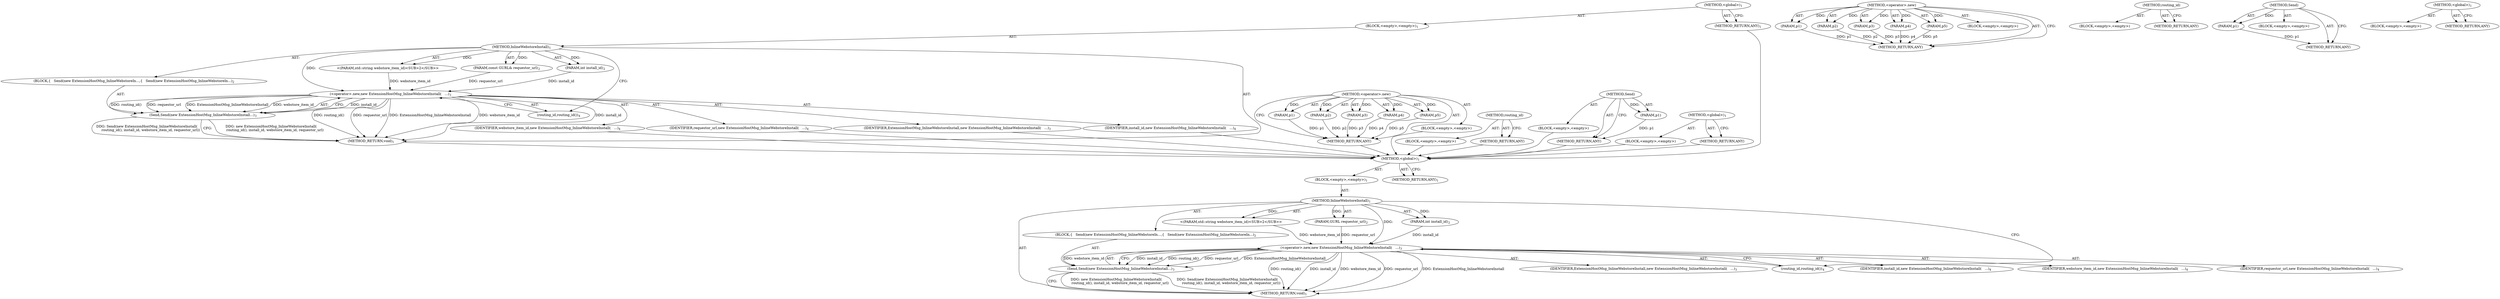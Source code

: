 digraph "&lt;global&gt;" {
vulnerable_6 [label=<(METHOD,&lt;global&gt;)<SUB>1</SUB>>];
vulnerable_7 [label=<(BLOCK,&lt;empty&gt;,&lt;empty&gt;)<SUB>1</SUB>>];
vulnerable_8 [label=<(METHOD,InlineWebstoreInstall)<SUB>1</SUB>>];
vulnerable_9 [label=<(PARAM,int install_id)<SUB>2</SUB>>];
vulnerable_10 [label="<(PARAM,std::string webstore_item_id)<SUB>2</SUB>>"];
vulnerable_11 [label=<(PARAM,GURL requestor_url)<SUB>2</SUB>>];
vulnerable_12 [label=<(BLOCK,{
   Send(new ExtensionHostMsg_InlineWebstoreIn...,{
   Send(new ExtensionHostMsg_InlineWebstoreIn...)<SUB>2</SUB>>];
vulnerable_13 [label=<(Send,Send(new ExtensionHostMsg_InlineWebstoreInstall...)<SUB>3</SUB>>];
vulnerable_14 [label=<(&lt;operator&gt;.new,new ExtensionHostMsg_InlineWebstoreInstall(
   ...)<SUB>3</SUB>>];
vulnerable_15 [label=<(IDENTIFIER,ExtensionHostMsg_InlineWebstoreInstall,new ExtensionHostMsg_InlineWebstoreInstall(
   ...)<SUB>3</SUB>>];
vulnerable_16 [label=<(routing_id,routing_id())<SUB>4</SUB>>];
vulnerable_17 [label=<(IDENTIFIER,install_id,new ExtensionHostMsg_InlineWebstoreInstall(
   ...)<SUB>4</SUB>>];
vulnerable_18 [label=<(IDENTIFIER,webstore_item_id,new ExtensionHostMsg_InlineWebstoreInstall(
   ...)<SUB>4</SUB>>];
vulnerable_19 [label=<(IDENTIFIER,requestor_url,new ExtensionHostMsg_InlineWebstoreInstall(
   ...)<SUB>4</SUB>>];
vulnerable_20 [label=<(METHOD_RETURN,void)<SUB>1</SUB>>];
vulnerable_22 [label=<(METHOD_RETURN,ANY)<SUB>1</SUB>>];
vulnerable_47 [label=<(METHOD,&lt;operator&gt;.new)>];
vulnerable_48 [label=<(PARAM,p1)>];
vulnerable_49 [label=<(PARAM,p2)>];
vulnerable_50 [label=<(PARAM,p3)>];
vulnerable_51 [label=<(PARAM,p4)>];
vulnerable_52 [label=<(PARAM,p5)>];
vulnerable_53 [label=<(BLOCK,&lt;empty&gt;,&lt;empty&gt;)>];
vulnerable_54 [label=<(METHOD_RETURN,ANY)>];
vulnerable_55 [label=<(METHOD,routing_id)>];
vulnerable_56 [label=<(BLOCK,&lt;empty&gt;,&lt;empty&gt;)>];
vulnerable_57 [label=<(METHOD_RETURN,ANY)>];
vulnerable_43 [label=<(METHOD,Send)>];
vulnerable_44 [label=<(PARAM,p1)>];
vulnerable_45 [label=<(BLOCK,&lt;empty&gt;,&lt;empty&gt;)>];
vulnerable_46 [label=<(METHOD_RETURN,ANY)>];
vulnerable_37 [label=<(METHOD,&lt;global&gt;)<SUB>1</SUB>>];
vulnerable_38 [label=<(BLOCK,&lt;empty&gt;,&lt;empty&gt;)>];
vulnerable_39 [label=<(METHOD_RETURN,ANY)>];
fixed_6 [label=<(METHOD,&lt;global&gt;)<SUB>1</SUB>>];
fixed_7 [label=<(BLOCK,&lt;empty&gt;,&lt;empty&gt;)<SUB>1</SUB>>];
fixed_8 [label=<(METHOD,InlineWebstoreInstall)<SUB>1</SUB>>];
fixed_9 [label=<(PARAM,int install_id)<SUB>2</SUB>>];
fixed_10 [label="<(PARAM,std::string webstore_item_id)<SUB>2</SUB>>"];
fixed_11 [label=<(PARAM,const GURL&amp; requestor_url)<SUB>2</SUB>>];
fixed_12 [label=<(BLOCK,{
   Send(new ExtensionHostMsg_InlineWebstoreIn...,{
   Send(new ExtensionHostMsg_InlineWebstoreIn...)<SUB>2</SUB>>];
fixed_13 [label=<(Send,Send(new ExtensionHostMsg_InlineWebstoreInstall...)<SUB>3</SUB>>];
fixed_14 [label=<(&lt;operator&gt;.new,new ExtensionHostMsg_InlineWebstoreInstall(
   ...)<SUB>3</SUB>>];
fixed_15 [label=<(IDENTIFIER,ExtensionHostMsg_InlineWebstoreInstall,new ExtensionHostMsg_InlineWebstoreInstall(
   ...)<SUB>3</SUB>>];
fixed_16 [label=<(routing_id,routing_id())<SUB>4</SUB>>];
fixed_17 [label=<(IDENTIFIER,install_id,new ExtensionHostMsg_InlineWebstoreInstall(
   ...)<SUB>4</SUB>>];
fixed_18 [label=<(IDENTIFIER,webstore_item_id,new ExtensionHostMsg_InlineWebstoreInstall(
   ...)<SUB>4</SUB>>];
fixed_19 [label=<(IDENTIFIER,requestor_url,new ExtensionHostMsg_InlineWebstoreInstall(
   ...)<SUB>4</SUB>>];
fixed_20 [label=<(METHOD_RETURN,void)<SUB>1</SUB>>];
fixed_22 [label=<(METHOD_RETURN,ANY)<SUB>1</SUB>>];
fixed_47 [label=<(METHOD,&lt;operator&gt;.new)>];
fixed_48 [label=<(PARAM,p1)>];
fixed_49 [label=<(PARAM,p2)>];
fixed_50 [label=<(PARAM,p3)>];
fixed_51 [label=<(PARAM,p4)>];
fixed_52 [label=<(PARAM,p5)>];
fixed_53 [label=<(BLOCK,&lt;empty&gt;,&lt;empty&gt;)>];
fixed_54 [label=<(METHOD_RETURN,ANY)>];
fixed_55 [label=<(METHOD,routing_id)>];
fixed_56 [label=<(BLOCK,&lt;empty&gt;,&lt;empty&gt;)>];
fixed_57 [label=<(METHOD_RETURN,ANY)>];
fixed_43 [label=<(METHOD,Send)>];
fixed_44 [label=<(PARAM,p1)>];
fixed_45 [label=<(BLOCK,&lt;empty&gt;,&lt;empty&gt;)>];
fixed_46 [label=<(METHOD_RETURN,ANY)>];
fixed_37 [label=<(METHOD,&lt;global&gt;)<SUB>1</SUB>>];
fixed_38 [label=<(BLOCK,&lt;empty&gt;,&lt;empty&gt;)>];
fixed_39 [label=<(METHOD_RETURN,ANY)>];
vulnerable_6 -> vulnerable_7  [key=0, label="AST: "];
vulnerable_6 -> vulnerable_22  [key=0, label="AST: "];
vulnerable_6 -> vulnerable_22  [key=1, label="CFG: "];
vulnerable_7 -> vulnerable_8  [key=0, label="AST: "];
vulnerable_8 -> vulnerable_9  [key=0, label="AST: "];
vulnerable_8 -> vulnerable_9  [key=1, label="DDG: "];
vulnerable_8 -> vulnerable_10  [key=0, label="AST: "];
vulnerable_8 -> vulnerable_10  [key=1, label="DDG: "];
vulnerable_8 -> vulnerable_11  [key=0, label="AST: "];
vulnerable_8 -> vulnerable_11  [key=1, label="DDG: "];
vulnerable_8 -> vulnerable_12  [key=0, label="AST: "];
vulnerable_8 -> vulnerable_20  [key=0, label="AST: "];
vulnerable_8 -> vulnerable_16  [key=0, label="CFG: "];
vulnerable_8 -> vulnerable_14  [key=0, label="DDG: "];
vulnerable_9 -> vulnerable_14  [key=0, label="DDG: install_id"];
vulnerable_10 -> vulnerable_14  [key=0, label="DDG: webstore_item_id"];
vulnerable_11 -> vulnerable_14  [key=0, label="DDG: requestor_url"];
vulnerable_12 -> vulnerable_13  [key=0, label="AST: "];
vulnerable_13 -> vulnerable_14  [key=0, label="AST: "];
vulnerable_13 -> vulnerable_20  [key=0, label="CFG: "];
vulnerable_13 -> vulnerable_20  [key=1, label="DDG: new ExtensionHostMsg_InlineWebstoreInstall(
       routing_id(), install_id, webstore_item_id, requestor_url)"];
vulnerable_13 -> vulnerable_20  [key=2, label="DDG: Send(new ExtensionHostMsg_InlineWebstoreInstall(
       routing_id(), install_id, webstore_item_id, requestor_url))"];
vulnerable_14 -> vulnerable_15  [key=0, label="AST: "];
vulnerable_14 -> vulnerable_16  [key=0, label="AST: "];
vulnerable_14 -> vulnerable_17  [key=0, label="AST: "];
vulnerable_14 -> vulnerable_18  [key=0, label="AST: "];
vulnerable_14 -> vulnerable_19  [key=0, label="AST: "];
vulnerable_14 -> vulnerable_13  [key=0, label="CFG: "];
vulnerable_14 -> vulnerable_13  [key=1, label="DDG: install_id"];
vulnerable_14 -> vulnerable_13  [key=2, label="DDG: routing_id()"];
vulnerable_14 -> vulnerable_13  [key=3, label="DDG: requestor_url"];
vulnerable_14 -> vulnerable_13  [key=4, label="DDG: ExtensionHostMsg_InlineWebstoreInstall"];
vulnerable_14 -> vulnerable_13  [key=5, label="DDG: webstore_item_id"];
vulnerable_14 -> vulnerable_20  [key=0, label="DDG: routing_id()"];
vulnerable_14 -> vulnerable_20  [key=1, label="DDG: install_id"];
vulnerable_14 -> vulnerable_20  [key=2, label="DDG: webstore_item_id"];
vulnerable_14 -> vulnerable_20  [key=3, label="DDG: requestor_url"];
vulnerable_14 -> vulnerable_20  [key=4, label="DDG: ExtensionHostMsg_InlineWebstoreInstall"];
vulnerable_16 -> vulnerable_14  [key=0, label="CFG: "];
vulnerable_47 -> vulnerable_48  [key=0, label="AST: "];
vulnerable_47 -> vulnerable_48  [key=1, label="DDG: "];
vulnerable_47 -> vulnerable_53  [key=0, label="AST: "];
vulnerable_47 -> vulnerable_49  [key=0, label="AST: "];
vulnerable_47 -> vulnerable_49  [key=1, label="DDG: "];
vulnerable_47 -> vulnerable_54  [key=0, label="AST: "];
vulnerable_47 -> vulnerable_54  [key=1, label="CFG: "];
vulnerable_47 -> vulnerable_50  [key=0, label="AST: "];
vulnerable_47 -> vulnerable_50  [key=1, label="DDG: "];
vulnerable_47 -> vulnerable_51  [key=0, label="AST: "];
vulnerable_47 -> vulnerable_51  [key=1, label="DDG: "];
vulnerable_47 -> vulnerable_52  [key=0, label="AST: "];
vulnerable_47 -> vulnerable_52  [key=1, label="DDG: "];
vulnerable_48 -> vulnerable_54  [key=0, label="DDG: p1"];
vulnerable_49 -> vulnerable_54  [key=0, label="DDG: p2"];
vulnerable_50 -> vulnerable_54  [key=0, label="DDG: p3"];
vulnerable_51 -> vulnerable_54  [key=0, label="DDG: p4"];
vulnerable_52 -> vulnerable_54  [key=0, label="DDG: p5"];
vulnerable_55 -> vulnerable_56  [key=0, label="AST: "];
vulnerable_55 -> vulnerable_57  [key=0, label="AST: "];
vulnerable_55 -> vulnerable_57  [key=1, label="CFG: "];
vulnerable_43 -> vulnerable_44  [key=0, label="AST: "];
vulnerable_43 -> vulnerable_44  [key=1, label="DDG: "];
vulnerable_43 -> vulnerable_45  [key=0, label="AST: "];
vulnerable_43 -> vulnerable_46  [key=0, label="AST: "];
vulnerable_43 -> vulnerable_46  [key=1, label="CFG: "];
vulnerable_44 -> vulnerable_46  [key=0, label="DDG: p1"];
vulnerable_37 -> vulnerable_38  [key=0, label="AST: "];
vulnerable_37 -> vulnerable_39  [key=0, label="AST: "];
vulnerable_37 -> vulnerable_39  [key=1, label="CFG: "];
fixed_6 -> fixed_7  [key=0, label="AST: "];
fixed_6 -> fixed_22  [key=0, label="AST: "];
fixed_6 -> fixed_22  [key=1, label="CFG: "];
fixed_7 -> fixed_8  [key=0, label="AST: "];
fixed_8 -> fixed_9  [key=0, label="AST: "];
fixed_8 -> fixed_9  [key=1, label="DDG: "];
fixed_8 -> fixed_10  [key=0, label="AST: "];
fixed_8 -> fixed_10  [key=1, label="DDG: "];
fixed_8 -> fixed_11  [key=0, label="AST: "];
fixed_8 -> fixed_11  [key=1, label="DDG: "];
fixed_8 -> fixed_12  [key=0, label="AST: "];
fixed_8 -> fixed_20  [key=0, label="AST: "];
fixed_8 -> fixed_16  [key=0, label="CFG: "];
fixed_8 -> fixed_14  [key=0, label="DDG: "];
fixed_9 -> fixed_14  [key=0, label="DDG: install_id"];
fixed_10 -> fixed_14  [key=0, label="DDG: webstore_item_id"];
fixed_11 -> fixed_14  [key=0, label="DDG: requestor_url"];
fixed_12 -> fixed_13  [key=0, label="AST: "];
fixed_13 -> fixed_14  [key=0, label="AST: "];
fixed_13 -> fixed_20  [key=0, label="CFG: "];
fixed_13 -> fixed_20  [key=1, label="DDG: new ExtensionHostMsg_InlineWebstoreInstall(
       routing_id(), install_id, webstore_item_id, requestor_url)"];
fixed_13 -> fixed_20  [key=2, label="DDG: Send(new ExtensionHostMsg_InlineWebstoreInstall(
       routing_id(), install_id, webstore_item_id, requestor_url))"];
fixed_14 -> fixed_15  [key=0, label="AST: "];
fixed_14 -> fixed_16  [key=0, label="AST: "];
fixed_14 -> fixed_17  [key=0, label="AST: "];
fixed_14 -> fixed_18  [key=0, label="AST: "];
fixed_14 -> fixed_19  [key=0, label="AST: "];
fixed_14 -> fixed_13  [key=0, label="CFG: "];
fixed_14 -> fixed_13  [key=1, label="DDG: install_id"];
fixed_14 -> fixed_13  [key=2, label="DDG: routing_id()"];
fixed_14 -> fixed_13  [key=3, label="DDG: requestor_url"];
fixed_14 -> fixed_13  [key=4, label="DDG: ExtensionHostMsg_InlineWebstoreInstall"];
fixed_14 -> fixed_13  [key=5, label="DDG: webstore_item_id"];
fixed_14 -> fixed_20  [key=0, label="DDG: routing_id()"];
fixed_14 -> fixed_20  [key=1, label="DDG: install_id"];
fixed_14 -> fixed_20  [key=2, label="DDG: webstore_item_id"];
fixed_14 -> fixed_20  [key=3, label="DDG: requestor_url"];
fixed_14 -> fixed_20  [key=4, label="DDG: ExtensionHostMsg_InlineWebstoreInstall"];
fixed_15 -> vulnerable_6  [key=0];
fixed_16 -> fixed_14  [key=0, label="CFG: "];
fixed_17 -> vulnerable_6  [key=0];
fixed_18 -> vulnerable_6  [key=0];
fixed_19 -> vulnerable_6  [key=0];
fixed_20 -> vulnerable_6  [key=0];
fixed_22 -> vulnerable_6  [key=0];
fixed_47 -> fixed_48  [key=0, label="AST: "];
fixed_47 -> fixed_48  [key=1, label="DDG: "];
fixed_47 -> fixed_53  [key=0, label="AST: "];
fixed_47 -> fixed_49  [key=0, label="AST: "];
fixed_47 -> fixed_49  [key=1, label="DDG: "];
fixed_47 -> fixed_54  [key=0, label="AST: "];
fixed_47 -> fixed_54  [key=1, label="CFG: "];
fixed_47 -> fixed_50  [key=0, label="AST: "];
fixed_47 -> fixed_50  [key=1, label="DDG: "];
fixed_47 -> fixed_51  [key=0, label="AST: "];
fixed_47 -> fixed_51  [key=1, label="DDG: "];
fixed_47 -> fixed_52  [key=0, label="AST: "];
fixed_47 -> fixed_52  [key=1, label="DDG: "];
fixed_48 -> fixed_54  [key=0, label="DDG: p1"];
fixed_49 -> fixed_54  [key=0, label="DDG: p2"];
fixed_50 -> fixed_54  [key=0, label="DDG: p3"];
fixed_51 -> fixed_54  [key=0, label="DDG: p4"];
fixed_52 -> fixed_54  [key=0, label="DDG: p5"];
fixed_53 -> vulnerable_6  [key=0];
fixed_54 -> vulnerable_6  [key=0];
fixed_55 -> fixed_56  [key=0, label="AST: "];
fixed_55 -> fixed_57  [key=0, label="AST: "];
fixed_55 -> fixed_57  [key=1, label="CFG: "];
fixed_56 -> vulnerable_6  [key=0];
fixed_57 -> vulnerable_6  [key=0];
fixed_43 -> fixed_44  [key=0, label="AST: "];
fixed_43 -> fixed_44  [key=1, label="DDG: "];
fixed_43 -> fixed_45  [key=0, label="AST: "];
fixed_43 -> fixed_46  [key=0, label="AST: "];
fixed_43 -> fixed_46  [key=1, label="CFG: "];
fixed_44 -> fixed_46  [key=0, label="DDG: p1"];
fixed_45 -> vulnerable_6  [key=0];
fixed_46 -> vulnerable_6  [key=0];
fixed_37 -> fixed_38  [key=0, label="AST: "];
fixed_37 -> fixed_39  [key=0, label="AST: "];
fixed_37 -> fixed_39  [key=1, label="CFG: "];
fixed_38 -> vulnerable_6  [key=0];
fixed_39 -> vulnerable_6  [key=0];
}
